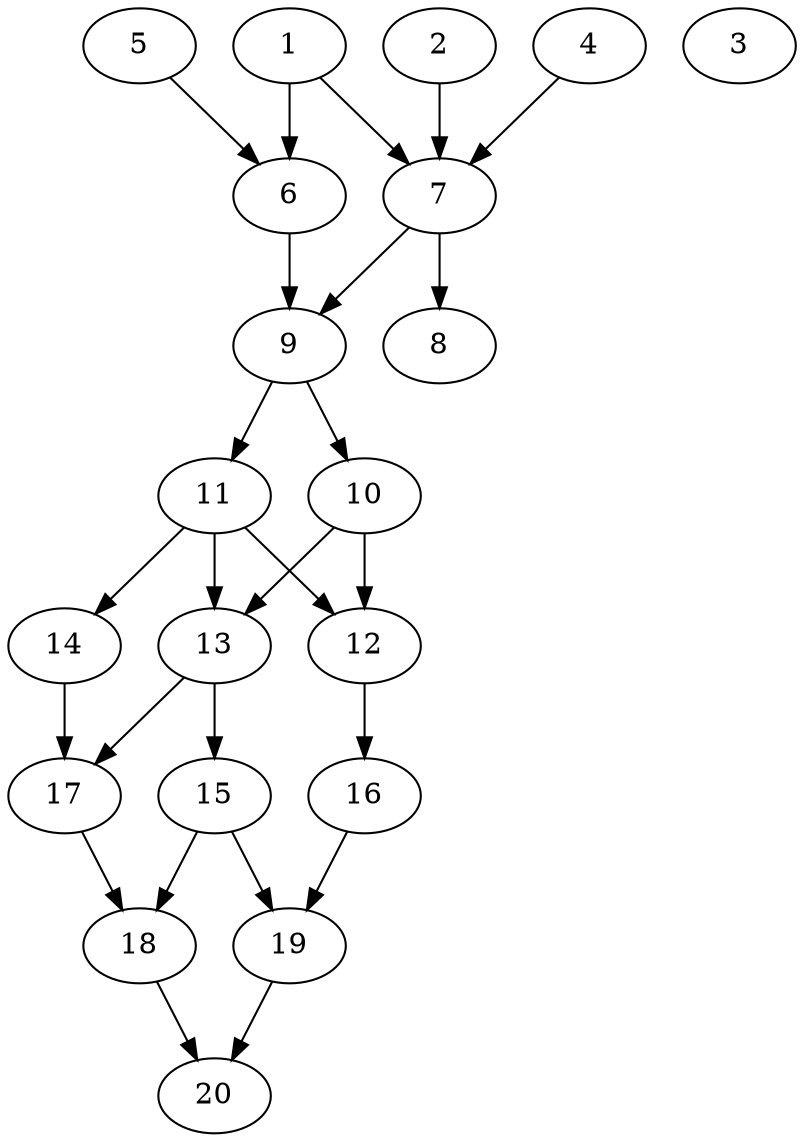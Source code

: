 // DAG automatically generated by daggen at Tue Jul 23 14:27:02 2019
// ./daggen --dot -n 20 --ccr 0.4 --fat 0.5 --regular 0.5 --density 0.7 --mindata 5242880 --maxdata 52428800 
digraph G {
  1 [size="30494720", alpha="0.09", expect_size="12197888"] 
  1 -> 6 [size ="12197888"]
  1 -> 7 [size ="12197888"]
  2 [size="122757120", alpha="0.13", expect_size="49102848"] 
  2 -> 7 [size ="49102848"]
  3 [size="14858240", alpha="0.08", expect_size="5943296"] 
  4 [size="104637440", alpha="0.07", expect_size="41854976"] 
  4 -> 7 [size ="41854976"]
  5 [size="74603520", alpha="0.11", expect_size="29841408"] 
  5 -> 6 [size ="29841408"]
  6 [size="106867200", alpha="0.04", expect_size="42746880"] 
  6 -> 9 [size ="42746880"]
  7 [size="88578560", alpha="0.01", expect_size="35431424"] 
  7 -> 8 [size ="35431424"]
  7 -> 9 [size ="35431424"]
  8 [size="119449600", alpha="0.01", expect_size="47779840"] 
  9 [size="26501120", alpha="0.01", expect_size="10600448"] 
  9 -> 10 [size ="10600448"]
  9 -> 11 [size ="10600448"]
  10 [size="69478400", alpha="0.03", expect_size="27791360"] 
  10 -> 12 [size ="27791360"]
  10 -> 13 [size ="27791360"]
  11 [size="64066560", alpha="0.09", expect_size="25626624"] 
  11 -> 12 [size ="25626624"]
  11 -> 13 [size ="25626624"]
  11 -> 14 [size ="25626624"]
  12 [size="119321600", alpha="0.07", expect_size="47728640"] 
  12 -> 16 [size ="47728640"]
  13 [size="77729280", alpha="0.11", expect_size="31091712"] 
  13 -> 15 [size ="31091712"]
  13 -> 17 [size ="31091712"]
  14 [size="124216320", alpha="0.05", expect_size="49686528"] 
  14 -> 17 [size ="49686528"]
  15 [size="49866240", alpha="0.03", expect_size="19946496"] 
  15 -> 18 [size ="19946496"]
  15 -> 19 [size ="19946496"]
  16 [size="113326080", alpha="0.05", expect_size="45330432"] 
  16 -> 19 [size ="45330432"]
  17 [size="19409920", alpha="0.01", expect_size="7763968"] 
  17 -> 18 [size ="7763968"]
  18 [size="26024960", alpha="0.02", expect_size="10409984"] 
  18 -> 20 [size ="10409984"]
  19 [size="29204480", alpha="0.03", expect_size="11681792"] 
  19 -> 20 [size ="11681792"]
  20 [size="37862400", alpha="0.14", expect_size="15144960"] 
}
